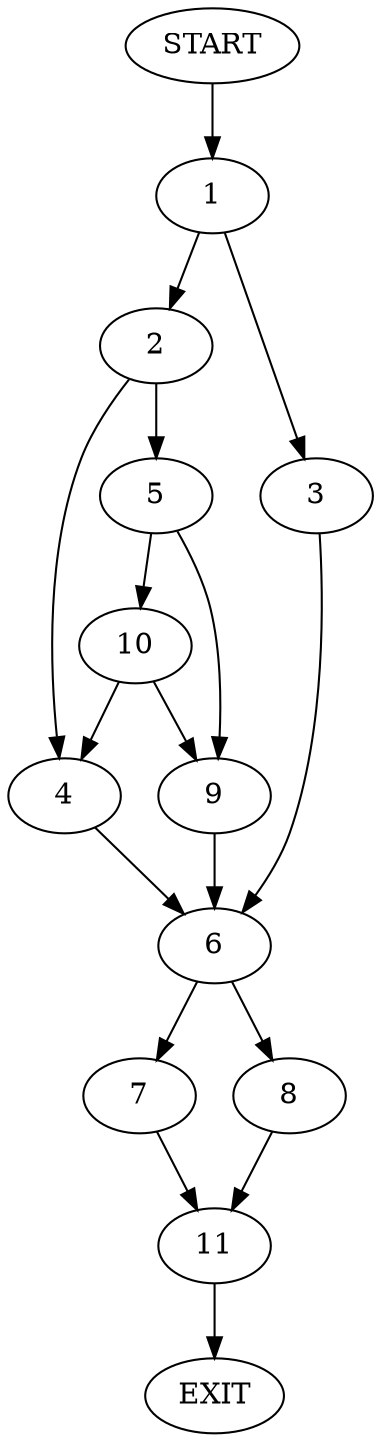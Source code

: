 digraph {
0 [label="START"]
12 [label="EXIT"]
0 -> 1
1 -> 2
1 -> 3
2 -> 4
2 -> 5
3 -> 6
6 -> 7
6 -> 8
5 -> 9
5 -> 10
4 -> 6
10 -> 4
10 -> 9
9 -> 6
7 -> 11
8 -> 11
11 -> 12
}
